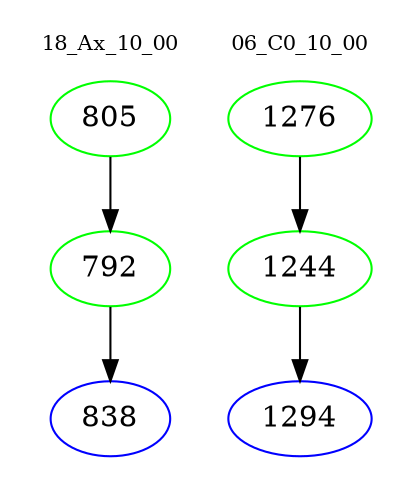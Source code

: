 digraph{
subgraph cluster_0 {
color = white
label = "18_Ax_10_00";
fontsize=10;
T0_805 [label="805", color="green"]
T0_805 -> T0_792 [color="black"]
T0_792 [label="792", color="green"]
T0_792 -> T0_838 [color="black"]
T0_838 [label="838", color="blue"]
}
subgraph cluster_1 {
color = white
label = "06_C0_10_00";
fontsize=10;
T1_1276 [label="1276", color="green"]
T1_1276 -> T1_1244 [color="black"]
T1_1244 [label="1244", color="green"]
T1_1244 -> T1_1294 [color="black"]
T1_1294 [label="1294", color="blue"]
}
}
